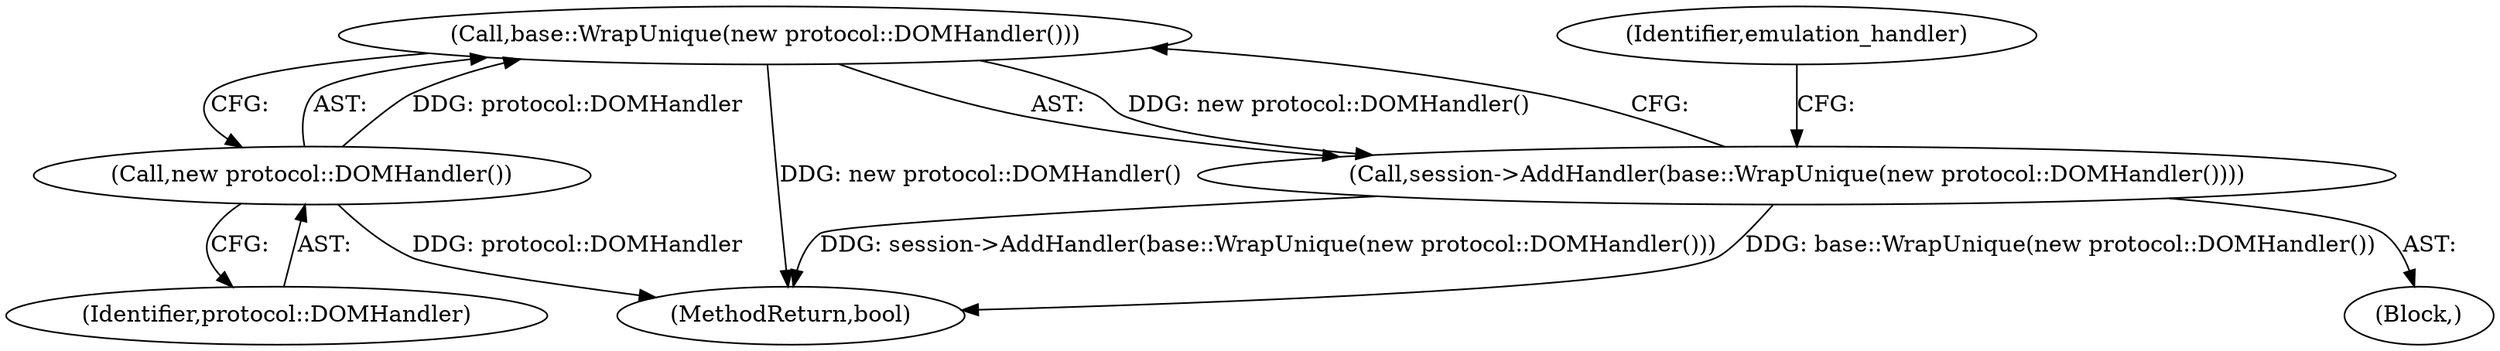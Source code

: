 digraph "1_Chrome_7aaf7e9031ee16b9d4212fa0bc03d94713b3261b_1@del" {
"1000119" [label="(Call,base::WrapUnique(new protocol::DOMHandler()))"];
"1000120" [label="(Call,new protocol::DOMHandler())"];
"1000118" [label="(Call,session->AddHandler(base::WrapUnique(new protocol::DOMHandler())))"];
"1000121" [label="(Identifier,protocol::DOMHandler)"];
"1000102" [label="(Block,)"];
"1000203" [label="(MethodReturn,bool)"];
"1000119" [label="(Call,base::WrapUnique(new protocol::DOMHandler()))"];
"1000120" [label="(Call,new protocol::DOMHandler())"];
"1000124" [label="(Identifier,emulation_handler)"];
"1000118" [label="(Call,session->AddHandler(base::WrapUnique(new protocol::DOMHandler())))"];
"1000119" -> "1000118"  [label="AST: "];
"1000119" -> "1000120"  [label="CFG: "];
"1000120" -> "1000119"  [label="AST: "];
"1000118" -> "1000119"  [label="CFG: "];
"1000119" -> "1000203"  [label="DDG: new protocol::DOMHandler()"];
"1000119" -> "1000118"  [label="DDG: new protocol::DOMHandler()"];
"1000120" -> "1000119"  [label="DDG: protocol::DOMHandler"];
"1000120" -> "1000121"  [label="CFG: "];
"1000121" -> "1000120"  [label="AST: "];
"1000120" -> "1000203"  [label="DDG: protocol::DOMHandler"];
"1000118" -> "1000102"  [label="AST: "];
"1000124" -> "1000118"  [label="CFG: "];
"1000118" -> "1000203"  [label="DDG: session->AddHandler(base::WrapUnique(new protocol::DOMHandler()))"];
"1000118" -> "1000203"  [label="DDG: base::WrapUnique(new protocol::DOMHandler())"];
}
